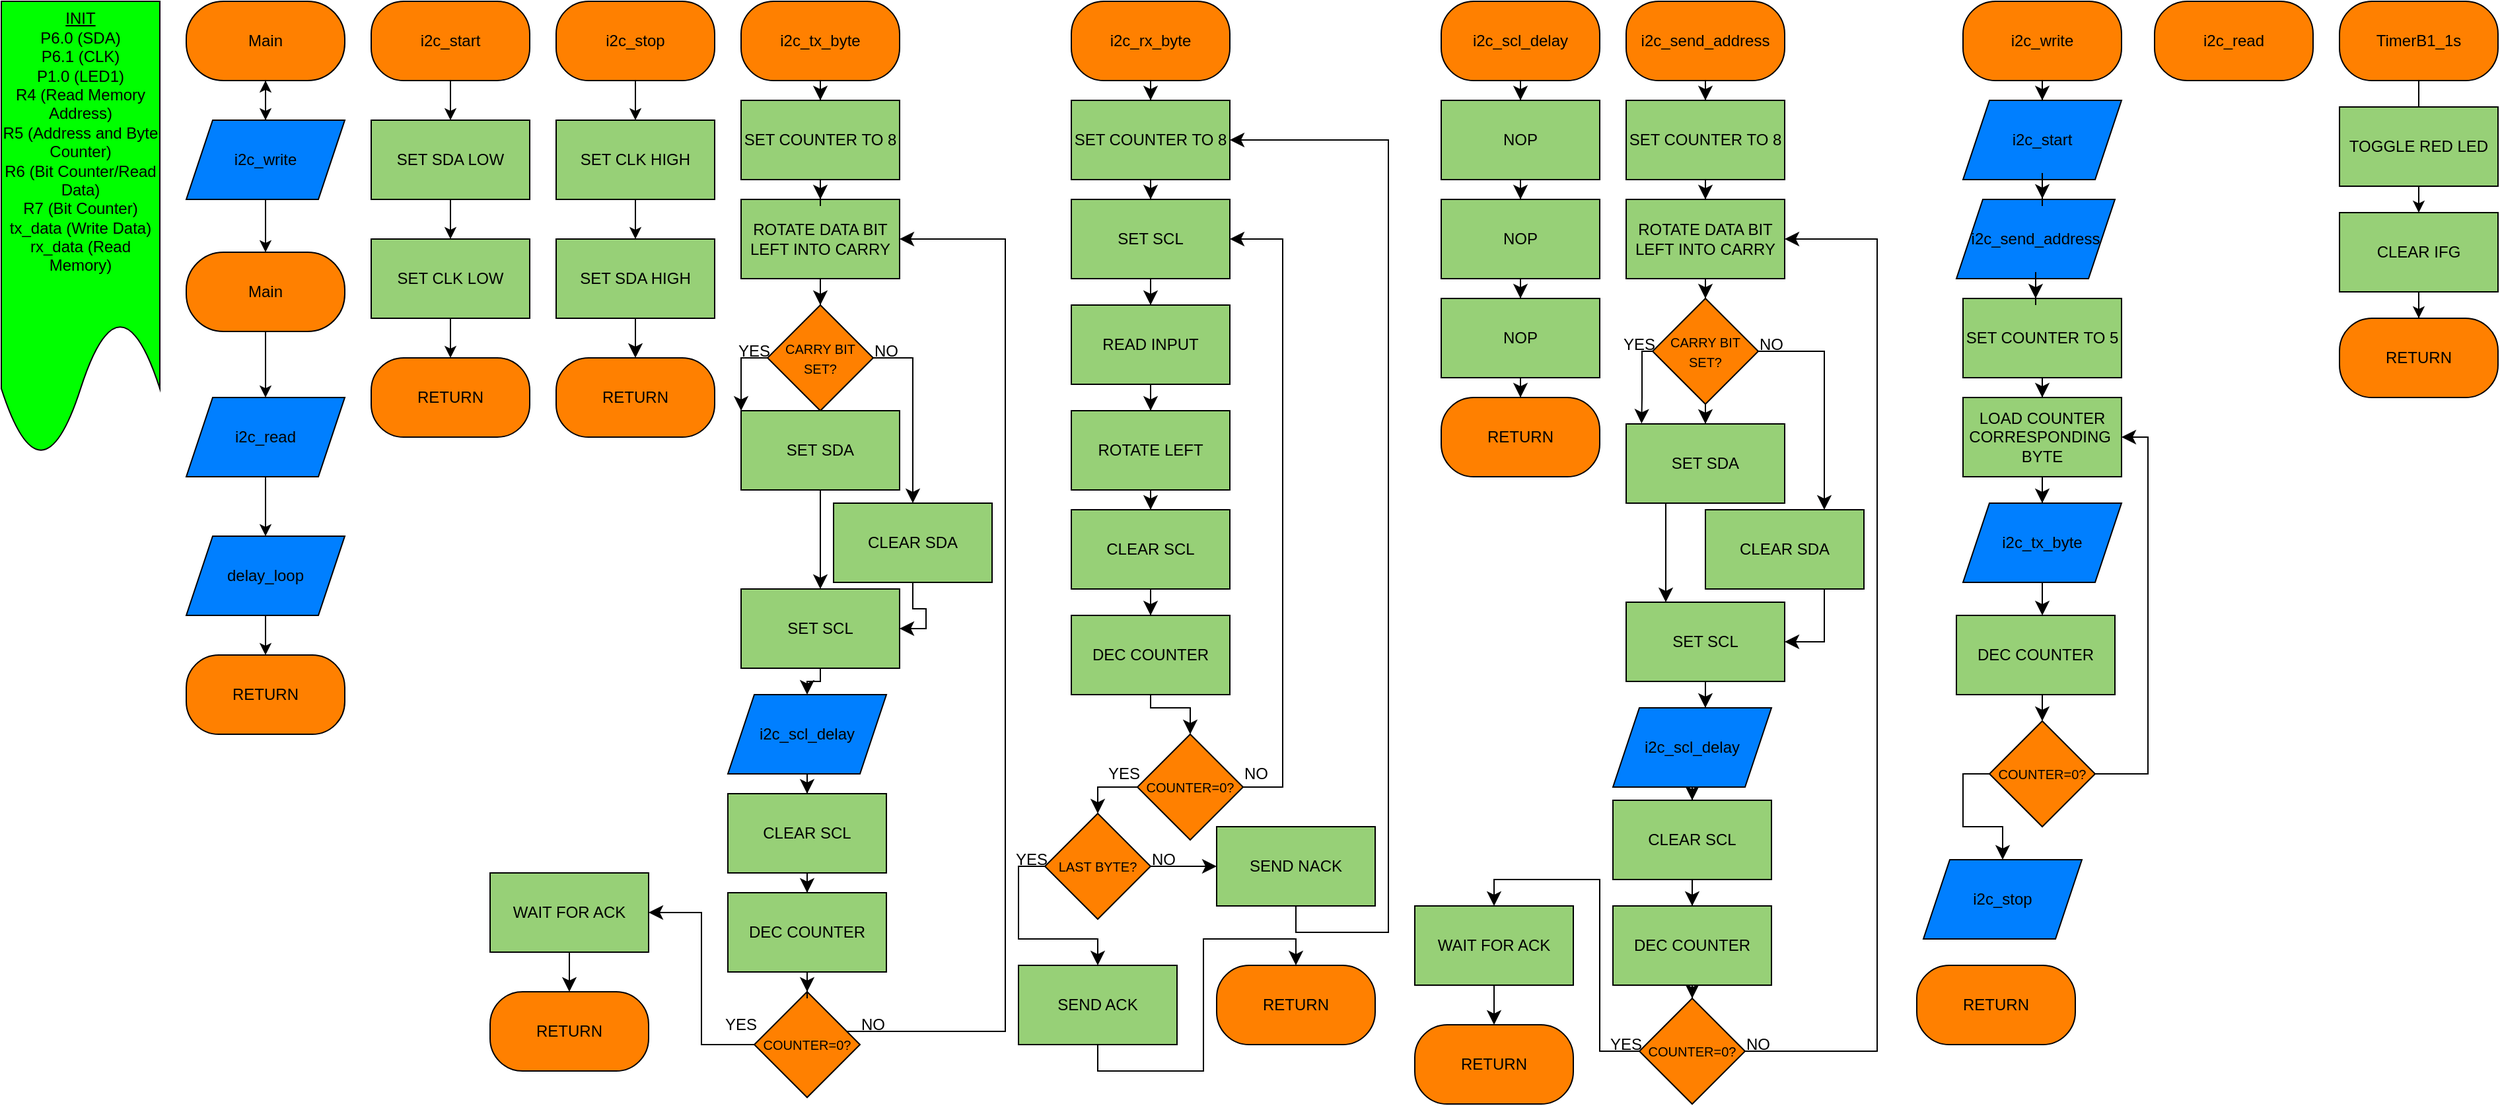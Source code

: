<mxfile version="26.0.11">
  <diagram id="ZB9_9dqbAY-_XV-jaa4e" name="Page-1">
    <mxGraphModel dx="830" dy="515" grid="1" gridSize="10" guides="1" tooltips="1" connect="1" arrows="1" fold="1" page="1" pageScale="1" pageWidth="1100" pageHeight="850" math="0" shadow="0">
      <root>
        <mxCell id="0" />
        <mxCell id="1" parent="0" />
        <mxCell id="RWEaB8NZT3KyRUcJoQo4-1" value="&lt;u&gt;INIT&lt;/u&gt;&lt;div&gt;P6.0 (SDA)&lt;/div&gt;&lt;div&gt;P6.1 (CLK)&lt;/div&gt;&lt;div&gt;P1.0 (LED1)&lt;/div&gt;&lt;div&gt;R4 (Read Memory Address)&lt;/div&gt;&lt;div&gt;R5 (Address and Byte Counter)&lt;/div&gt;&lt;div&gt;R6&lt;span style=&quot;background-color: transparent; color: light-dark(rgb(0, 0, 0), rgb(255, 255, 255));&quot;&gt;&amp;nbsp;(Bit Counter/Read Data)&lt;/span&gt;&lt;/div&gt;&lt;div&gt;&lt;span style=&quot;background-color: transparent; color: light-dark(rgb(0, 0, 0), rgb(255, 255, 255));&quot;&gt;R7 (Bit Counter)&lt;/span&gt;&lt;/div&gt;&lt;div&gt;&lt;span style=&quot;background-color: transparent; color: light-dark(rgb(0, 0, 0), rgb(255, 255, 255));&quot;&gt;tx_data (Write Data)&lt;/span&gt;&lt;/div&gt;&lt;div&gt;&lt;span style=&quot;background-color: transparent; color: light-dark(rgb(0, 0, 0), rgb(255, 255, 255));&quot;&gt;rx_data (Read Memory)&lt;/span&gt;&lt;/div&gt;&lt;div&gt;&lt;br&gt;&lt;/div&gt;&lt;div&gt;&lt;br&gt;&lt;/div&gt;" style="shape=document;whiteSpace=wrap;html=1;boundedLbl=1;fillColor=#00FF00;rounded=0;" parent="1" vertex="1">
          <mxGeometry y="15" width="120" height="345" as="geometry" />
        </mxCell>
        <mxCell id="RWEaB8NZT3KyRUcJoQo4-5" value="" style="edgeStyle=orthogonalEdgeStyle;rounded=0;orthogonalLoop=1;jettySize=auto;html=1;" parent="1" source="RWEaB8NZT3KyRUcJoQo4-2" edge="1">
          <mxGeometry relative="1" as="geometry">
            <mxPoint x="200" y="105" as="targetPoint" />
          </mxGeometry>
        </mxCell>
        <mxCell id="RWEaB8NZT3KyRUcJoQo4-2" value="Main" style="rounded=1;whiteSpace=wrap;html=1;fillColor=#FF8000;arcSize=47;" parent="1" vertex="1">
          <mxGeometry x="140" y="15" width="120" height="60" as="geometry" />
        </mxCell>
        <mxCell id="RWEaB8NZT3KyRUcJoQo4-18" value="" style="edgeStyle=orthogonalEdgeStyle;rounded=0;orthogonalLoop=1;jettySize=auto;html=1;" parent="1" source="RWEaB8NZT3KyRUcJoQo4-3" target="RWEaB8NZT3KyRUcJoQo4-4" edge="1">
          <mxGeometry relative="1" as="geometry" />
        </mxCell>
        <mxCell id="RWEaB8NZT3KyRUcJoQo4-3" value="i2c_start" style="rounded=1;whiteSpace=wrap;html=1;fillColor=#FF8000;arcSize=41;" parent="1" vertex="1">
          <mxGeometry x="280" y="15" width="120" height="60" as="geometry" />
        </mxCell>
        <mxCell id="RWEaB8NZT3KyRUcJoQo4-19" value="" style="edgeStyle=orthogonalEdgeStyle;rounded=0;orthogonalLoop=1;jettySize=auto;html=1;" parent="1" source="RWEaB8NZT3KyRUcJoQo4-4" edge="1">
          <mxGeometry relative="1" as="geometry">
            <mxPoint x="340" y="195" as="targetPoint" />
          </mxGeometry>
        </mxCell>
        <mxCell id="RWEaB8NZT3KyRUcJoQo4-4" value="SET SDA LOW" style="rounded=0;whiteSpace=wrap;html=1;fillColor=#97D077;" parent="1" vertex="1">
          <mxGeometry x="280" y="105" width="120" height="60" as="geometry" />
        </mxCell>
        <mxCell id="RWEaB8NZT3KyRUcJoQo4-21" value="" style="edgeStyle=orthogonalEdgeStyle;rounded=0;orthogonalLoop=1;jettySize=auto;html=1;" parent="1" source="RWEaB8NZT3KyRUcJoQo4-7" target="RWEaB8NZT3KyRUcJoQo4-8" edge="1">
          <mxGeometry relative="1" as="geometry" />
        </mxCell>
        <mxCell id="RWEaB8NZT3KyRUcJoQo4-7" value="SET CLK LOW" style="rounded=0;whiteSpace=wrap;html=1;fillColor=#97D077;" parent="1" vertex="1">
          <mxGeometry x="280" y="195" width="120" height="60" as="geometry" />
        </mxCell>
        <mxCell id="RWEaB8NZT3KyRUcJoQo4-8" value="RETURN" style="rounded=1;whiteSpace=wrap;html=1;fillColor=#FF8000;arcSize=41;" parent="1" vertex="1">
          <mxGeometry x="280" y="285" width="120" height="60" as="geometry" />
        </mxCell>
        <mxCell id="RWEaB8NZT3KyRUcJoQo4-14" value="" style="edgeStyle=orthogonalEdgeStyle;rounded=0;orthogonalLoop=1;jettySize=auto;html=1;" parent="1" source="RWEaB8NZT3KyRUcJoQo4-9" target="RWEaB8NZT3KyRUcJoQo4-10" edge="1">
          <mxGeometry relative="1" as="geometry" />
        </mxCell>
        <mxCell id="RWEaB8NZT3KyRUcJoQo4-9" value="i2c_stop" style="rounded=1;whiteSpace=wrap;html=1;fillColor=#FF8000;arcSize=41;" parent="1" vertex="1">
          <mxGeometry x="420" y="15" width="120" height="60" as="geometry" />
        </mxCell>
        <mxCell id="RWEaB8NZT3KyRUcJoQo4-22" value="" style="edgeStyle=orthogonalEdgeStyle;rounded=0;orthogonalLoop=1;jettySize=auto;html=1;" parent="1" source="RWEaB8NZT3KyRUcJoQo4-10" target="RWEaB8NZT3KyRUcJoQo4-12" edge="1">
          <mxGeometry relative="1" as="geometry" />
        </mxCell>
        <mxCell id="RWEaB8NZT3KyRUcJoQo4-10" value="SET CLK HIGH" style="rounded=0;whiteSpace=wrap;html=1;fillColor=#97D077;" parent="1" vertex="1">
          <mxGeometry x="420" y="105" width="120" height="60" as="geometry" />
        </mxCell>
        <mxCell id="65lleJ2DIW4iTAMdxGEV-1" value="" style="edgeStyle=none;curved=1;rounded=0;orthogonalLoop=1;jettySize=auto;html=1;fontSize=12;startSize=8;endSize=8;" parent="1" source="RWEaB8NZT3KyRUcJoQo4-12" target="RWEaB8NZT3KyRUcJoQo4-13" edge="1">
          <mxGeometry relative="1" as="geometry" />
        </mxCell>
        <mxCell id="RWEaB8NZT3KyRUcJoQo4-12" value="SET SDA HIGH" style="rounded=0;whiteSpace=wrap;html=1;fillColor=#97D077;" parent="1" vertex="1">
          <mxGeometry x="420" y="195" width="120" height="60" as="geometry" />
        </mxCell>
        <mxCell id="RWEaB8NZT3KyRUcJoQo4-13" value="RETURN" style="rounded=1;whiteSpace=wrap;html=1;fillColor=#FF8000;arcSize=41;" parent="1" vertex="1">
          <mxGeometry x="420" y="285" width="120" height="60" as="geometry" />
        </mxCell>
        <mxCell id="65lleJ2DIW4iTAMdxGEV-54" value="" style="edgeStyle=orthogonalEdgeStyle;shape=connector;curved=0;rounded=0;orthogonalLoop=1;jettySize=auto;html=1;strokeColor=default;align=center;verticalAlign=middle;fontFamily=Helvetica;fontSize=12;fontColor=default;labelBackgroundColor=default;startSize=8;endArrow=classic;endSize=8;" parent="1" source="RWEaB8NZT3KyRUcJoQo4-27" target="65lleJ2DIW4iTAMdxGEV-44" edge="1">
          <mxGeometry relative="1" as="geometry" />
        </mxCell>
        <mxCell id="RWEaB8NZT3KyRUcJoQo4-27" value="i2c_tx_byte" style="rounded=1;whiteSpace=wrap;html=1;fillColor=#FF8000;arcSize=41;" parent="1" vertex="1">
          <mxGeometry x="560" y="15" width="120" height="60" as="geometry" />
        </mxCell>
        <mxCell id="65lleJ2DIW4iTAMdxGEV-97" style="edgeStyle=orthogonalEdgeStyle;shape=connector;curved=0;rounded=0;orthogonalLoop=1;jettySize=auto;html=1;entryX=0.5;entryY=0;entryDx=0;entryDy=0;strokeColor=default;align=center;verticalAlign=middle;fontFamily=Helvetica;fontSize=12;fontColor=default;labelBackgroundColor=default;startSize=8;endArrow=classic;endSize=8;" parent="1" source="RWEaB8NZT3KyRUcJoQo4-28" target="65lleJ2DIW4iTAMdxGEV-60" edge="1">
          <mxGeometry relative="1" as="geometry" />
        </mxCell>
        <mxCell id="RWEaB8NZT3KyRUcJoQo4-28" value="i2c_rx_byte" style="rounded=1;whiteSpace=wrap;html=1;fillColor=#FF8000;arcSize=41;" parent="1" vertex="1">
          <mxGeometry x="810" y="15" width="120" height="60" as="geometry" />
        </mxCell>
        <mxCell id="65lleJ2DIW4iTAMdxGEV-104" style="edgeStyle=orthogonalEdgeStyle;shape=connector;curved=0;rounded=0;orthogonalLoop=1;jettySize=auto;html=1;entryX=0.5;entryY=0;entryDx=0;entryDy=0;strokeColor=default;align=center;verticalAlign=middle;fontFamily=Helvetica;fontSize=12;fontColor=default;labelBackgroundColor=default;startSize=8;endArrow=classic;endSize=8;" parent="1" source="RWEaB8NZT3KyRUcJoQo4-30" target="65lleJ2DIW4iTAMdxGEV-98" edge="1">
          <mxGeometry relative="1" as="geometry" />
        </mxCell>
        <mxCell id="RWEaB8NZT3KyRUcJoQo4-30" value="i2c_scl_delay" style="rounded=1;whiteSpace=wrap;html=1;fillColor=#FF8000;arcSize=41;" parent="1" vertex="1">
          <mxGeometry x="1090" y="15" width="120" height="60" as="geometry" />
        </mxCell>
        <mxCell id="65lleJ2DIW4iTAMdxGEV-125" style="edgeStyle=orthogonalEdgeStyle;shape=connector;curved=0;rounded=0;orthogonalLoop=1;jettySize=auto;html=1;entryX=0.5;entryY=0;entryDx=0;entryDy=0;strokeColor=default;align=center;verticalAlign=middle;fontFamily=Helvetica;fontSize=12;fontColor=default;labelBackgroundColor=default;startSize=8;endArrow=classic;endSize=8;" parent="1" source="RWEaB8NZT3KyRUcJoQo4-31" target="65lleJ2DIW4iTAMdxGEV-109" edge="1">
          <mxGeometry relative="1" as="geometry" />
        </mxCell>
        <mxCell id="RWEaB8NZT3KyRUcJoQo4-31" value="i2c_send_address" style="rounded=1;whiteSpace=wrap;html=1;fillColor=#FF8000;arcSize=41;" parent="1" vertex="1">
          <mxGeometry x="1230" y="15" width="120" height="60" as="geometry" />
        </mxCell>
        <mxCell id="65lleJ2DIW4iTAMdxGEV-155" style="edgeStyle=orthogonalEdgeStyle;shape=connector;curved=0;rounded=0;orthogonalLoop=1;jettySize=auto;html=1;entryX=0.5;entryY=0;entryDx=0;entryDy=0;strokeColor=default;align=center;verticalAlign=middle;fontFamily=Helvetica;fontSize=12;fontColor=default;labelBackgroundColor=default;startSize=8;endArrow=classic;endSize=8;" parent="1" source="RWEaB8NZT3KyRUcJoQo4-32" target="65lleJ2DIW4iTAMdxGEV-145" edge="1">
          <mxGeometry relative="1" as="geometry" />
        </mxCell>
        <mxCell id="RWEaB8NZT3KyRUcJoQo4-32" value="i2c_write" style="rounded=1;whiteSpace=wrap;html=1;fillColor=#FF8000;arcSize=41;" parent="1" vertex="1">
          <mxGeometry x="1485" y="15" width="120" height="60" as="geometry" />
        </mxCell>
        <mxCell id="RWEaB8NZT3KyRUcJoQo4-33" value="i2c_read" style="rounded=1;whiteSpace=wrap;html=1;fillColor=#FF8000;arcSize=41;" parent="1" vertex="1">
          <mxGeometry x="1630" y="15" width="120" height="60" as="geometry" />
        </mxCell>
        <mxCell id="RWEaB8NZT3KyRUcJoQo4-38" value="" style="edgeStyle=orthogonalEdgeStyle;rounded=0;orthogonalLoop=1;jettySize=auto;html=1;" parent="1" source="RWEaB8NZT3KyRUcJoQo4-34" target="RWEaB8NZT3KyRUcJoQo4-36" edge="1">
          <mxGeometry relative="1" as="geometry" />
        </mxCell>
        <mxCell id="RWEaB8NZT3KyRUcJoQo4-34" value="TimerB1_1s" style="rounded=1;whiteSpace=wrap;html=1;fillColor=#FF8000;arcSize=41;" parent="1" vertex="1">
          <mxGeometry x="1770" y="15" width="120" height="60" as="geometry" />
        </mxCell>
        <mxCell id="RWEaB8NZT3KyRUcJoQo4-35" value="TOGGLE RED LED" style="rounded=0;whiteSpace=wrap;html=1;fillColor=#97D077;" parent="1" vertex="1">
          <mxGeometry x="1770" y="95" width="120" height="60" as="geometry" />
        </mxCell>
        <mxCell id="RWEaB8NZT3KyRUcJoQo4-39" value="" style="edgeStyle=orthogonalEdgeStyle;rounded=0;orthogonalLoop=1;jettySize=auto;html=1;" parent="1" source="RWEaB8NZT3KyRUcJoQo4-36" target="RWEaB8NZT3KyRUcJoQo4-37" edge="1">
          <mxGeometry relative="1" as="geometry" />
        </mxCell>
        <mxCell id="RWEaB8NZT3KyRUcJoQo4-36" value="CLEAR IFG" style="rounded=0;whiteSpace=wrap;html=1;fillColor=#97D077;" parent="1" vertex="1">
          <mxGeometry x="1770" y="175" width="120" height="60" as="geometry" />
        </mxCell>
        <mxCell id="RWEaB8NZT3KyRUcJoQo4-37" value="RETURN" style="rounded=1;whiteSpace=wrap;html=1;fillColor=#FF8000;arcSize=41;" parent="1" vertex="1">
          <mxGeometry x="1770" y="255" width="120" height="60" as="geometry" />
        </mxCell>
        <mxCell id="65lleJ2DIW4iTAMdxGEV-35" value="" style="edgeStyle=orthogonalEdgeStyle;shape=connector;curved=0;rounded=0;orthogonalLoop=1;jettySize=auto;html=1;strokeColor=default;align=center;verticalAlign=middle;fontFamily=Helvetica;fontSize=12;fontColor=default;labelBackgroundColor=default;startSize=8;endArrow=classic;endSize=8;entryX=0.5;entryY=0;entryDx=0;entryDy=0;" parent="1" source="65lleJ2DIW4iTAMdxGEV-5" target="65lleJ2DIW4iTAMdxGEV-6" edge="1">
          <mxGeometry relative="1" as="geometry" />
        </mxCell>
        <mxCell id="65lleJ2DIW4iTAMdxGEV-5" value="ROTATE DATA BIT&lt;div&gt;LEFT INTO CARRY&lt;/div&gt;" style="rounded=0;whiteSpace=wrap;html=1;fillColor=#97D077;" parent="1" vertex="1">
          <mxGeometry x="560" y="165" width="120" height="60" as="geometry" />
        </mxCell>
        <mxCell id="65lleJ2DIW4iTAMdxGEV-24" value="" style="edgeStyle=orthogonalEdgeStyle;orthogonalLoop=1;jettySize=auto;html=1;fontSize=12;startSize=8;endSize=8;exitX=0;exitY=0.5;exitDx=0;exitDy=0;rounded=0;curved=0;" parent="1" source="65lleJ2DIW4iTAMdxGEV-6" target="65lleJ2DIW4iTAMdxGEV-8" edge="1">
          <mxGeometry relative="1" as="geometry">
            <Array as="points">
              <mxPoint x="560" y="285" />
            </Array>
          </mxGeometry>
        </mxCell>
        <mxCell id="65lleJ2DIW4iTAMdxGEV-28" style="edgeStyle=orthogonalEdgeStyle;shape=connector;curved=0;rounded=0;orthogonalLoop=1;jettySize=auto;html=1;entryX=0.5;entryY=0;entryDx=0;entryDy=0;strokeColor=default;align=center;verticalAlign=middle;fontFamily=Helvetica;fontSize=12;fontColor=default;labelBackgroundColor=default;startSize=8;endArrow=classic;endSize=8;exitX=1;exitY=0.5;exitDx=0;exitDy=0;" parent="1" source="65lleJ2DIW4iTAMdxGEV-6" target="65lleJ2DIW4iTAMdxGEV-10" edge="1">
          <mxGeometry relative="1" as="geometry" />
        </mxCell>
        <mxCell id="65lleJ2DIW4iTAMdxGEV-6" value="&lt;font style=&quot;font-size: 10px;&quot;&gt;CARRY BIT SET?&lt;/font&gt;" style="rhombus;whiteSpace=wrap;html=1;fillColor=#FF8000;rounded=0;" parent="1" vertex="1">
          <mxGeometry x="580" y="245" width="80" height="80" as="geometry" />
        </mxCell>
        <mxCell id="65lleJ2DIW4iTAMdxGEV-30" style="edgeStyle=orthogonalEdgeStyle;shape=connector;curved=0;rounded=0;orthogonalLoop=1;jettySize=auto;html=1;entryX=0.5;entryY=0;entryDx=0;entryDy=0;strokeColor=default;align=center;verticalAlign=middle;fontFamily=Helvetica;fontSize=12;fontColor=default;labelBackgroundColor=default;startSize=8;endArrow=classic;endSize=8;" parent="1" source="65lleJ2DIW4iTAMdxGEV-8" target="65lleJ2DIW4iTAMdxGEV-21" edge="1">
          <mxGeometry relative="1" as="geometry" />
        </mxCell>
        <mxCell id="65lleJ2DIW4iTAMdxGEV-8" value="SET SDA" style="rounded=0;whiteSpace=wrap;html=1;fillColor=#97D077;" parent="1" vertex="1">
          <mxGeometry x="560" y="325" width="120" height="60" as="geometry" />
        </mxCell>
        <mxCell id="65lleJ2DIW4iTAMdxGEV-29" style="edgeStyle=orthogonalEdgeStyle;shape=connector;curved=0;rounded=0;orthogonalLoop=1;jettySize=auto;html=1;entryX=1;entryY=0.5;entryDx=0;entryDy=0;strokeColor=default;align=center;verticalAlign=middle;fontFamily=Helvetica;fontSize=12;fontColor=default;labelBackgroundColor=default;startSize=8;endArrow=classic;endSize=8;" parent="1" source="65lleJ2DIW4iTAMdxGEV-10" target="65lleJ2DIW4iTAMdxGEV-21" edge="1">
          <mxGeometry relative="1" as="geometry" />
        </mxCell>
        <mxCell id="65lleJ2DIW4iTAMdxGEV-10" value="CLEAR SDA" style="rounded=0;whiteSpace=wrap;html=1;fillColor=#97D077;" parent="1" vertex="1">
          <mxGeometry x="630" y="395" width="120" height="60" as="geometry" />
        </mxCell>
        <mxCell id="65lleJ2DIW4iTAMdxGEV-46" style="edgeStyle=orthogonalEdgeStyle;shape=connector;curved=0;rounded=0;orthogonalLoop=1;jettySize=auto;html=1;entryX=0.5;entryY=0;entryDx=0;entryDy=0;strokeColor=default;align=center;verticalAlign=middle;fontFamily=Helvetica;fontSize=12;fontColor=default;labelBackgroundColor=default;startSize=8;endArrow=classic;endSize=8;" parent="1" source="65lleJ2DIW4iTAMdxGEV-11" target="65lleJ2DIW4iTAMdxGEV-12" edge="1">
          <mxGeometry relative="1" as="geometry" />
        </mxCell>
        <mxCell id="65lleJ2DIW4iTAMdxGEV-11" value="i2c_scl_delay" style="shape=parallelogram;perimeter=parallelogramPerimeter;whiteSpace=wrap;html=1;fixedSize=1;fillColor=#007FFF;rounded=0;" parent="1" vertex="1">
          <mxGeometry x="550" y="540" width="120" height="60" as="geometry" />
        </mxCell>
        <mxCell id="65lleJ2DIW4iTAMdxGEV-69" style="edgeStyle=orthogonalEdgeStyle;shape=connector;curved=0;rounded=0;orthogonalLoop=1;jettySize=auto;html=1;entryX=0.5;entryY=0;entryDx=0;entryDy=0;strokeColor=default;align=center;verticalAlign=middle;fontFamily=Helvetica;fontSize=12;fontColor=default;labelBackgroundColor=default;startSize=8;endArrow=classic;endSize=8;" parent="1" source="65lleJ2DIW4iTAMdxGEV-12" target="65lleJ2DIW4iTAMdxGEV-68" edge="1">
          <mxGeometry relative="1" as="geometry" />
        </mxCell>
        <mxCell id="65lleJ2DIW4iTAMdxGEV-12" value="CLEAR SCL" style="rounded=0;whiteSpace=wrap;html=1;fillColor=#97D077;" parent="1" vertex="1">
          <mxGeometry x="550" y="615" width="120" height="60" as="geometry" />
        </mxCell>
        <mxCell id="65lleJ2DIW4iTAMdxGEV-13" value="YES&lt;span style=&quot;color: rgba(0, 0, 0, 0); font-family: monospace; font-size: 0px; text-align: start; text-wrap-mode: nowrap;&quot;&gt;%3CmxGraphModel%3E%3Croot%3E%3CmxCell%20id%3D%220%22%2F%3E%3CmxCell%20id%3D%221%22%20parent%3D%220%22%2F%3E%3CmxCell%20id%3D%222%22%20value%3D%22SET%20SCL%22%20style%3D%22rounded%3D0%3BwhiteSpace%3Dwrap%3Bhtml%3D1%3BfillColor%3D%2397D077%3B%22%20vertex%3D%221%22%20parent%3D%221%22%3E%3CmxGeometry%20x%3D%22560%22%20y%3D%22600%22%20width%3D%22120%22%20height%3D%2260%22%20as%3D%22geometry%22%2F%3E%3C%2FmxCell%3E%3C%2Froot%3E%3C%2FmxGraphModel%3E&lt;/span&gt;" style="text;html=1;align=center;verticalAlign=middle;whiteSpace=wrap;rounded=0;" parent="1" vertex="1">
          <mxGeometry x="540" y="265" width="60" height="30" as="geometry" />
        </mxCell>
        <mxCell id="65lleJ2DIW4iTAMdxGEV-14" value="NO" style="text;html=1;align=center;verticalAlign=middle;whiteSpace=wrap;rounded=0;" parent="1" vertex="1">
          <mxGeometry x="640" y="265" width="60" height="30" as="geometry" />
        </mxCell>
        <mxCell id="65lleJ2DIW4iTAMdxGEV-38" style="edgeStyle=orthogonalEdgeStyle;shape=connector;curved=0;rounded=0;orthogonalLoop=1;jettySize=auto;html=1;entryX=0.5;entryY=0;entryDx=0;entryDy=0;strokeColor=default;align=center;verticalAlign=middle;fontFamily=Helvetica;fontSize=12;fontColor=default;labelBackgroundColor=default;startSize=8;endArrow=classic;endSize=8;" parent="1" source="65lleJ2DIW4iTAMdxGEV-21" target="65lleJ2DIW4iTAMdxGEV-11" edge="1">
          <mxGeometry relative="1" as="geometry">
            <Array as="points">
              <mxPoint x="620" y="530" />
              <mxPoint x="610" y="530" />
            </Array>
          </mxGeometry>
        </mxCell>
        <mxCell id="65lleJ2DIW4iTAMdxGEV-21" value="SET SCL" style="rounded=0;whiteSpace=wrap;html=1;fillColor=#97D077;" parent="1" vertex="1">
          <mxGeometry x="560" y="460" width="120" height="60" as="geometry" />
        </mxCell>
        <mxCell id="65lleJ2DIW4iTAMdxGEV-40" style="edgeStyle=orthogonalEdgeStyle;shape=connector;curved=0;rounded=0;orthogonalLoop=1;jettySize=auto;html=1;entryX=0.5;entryY=0;entryDx=0;entryDy=0;strokeColor=default;align=center;verticalAlign=middle;fontFamily=Helvetica;fontSize=12;fontColor=default;labelBackgroundColor=default;startSize=8;endArrow=classic;endSize=8;" parent="1" source="65lleJ2DIW4iTAMdxGEV-31" target="65lleJ2DIW4iTAMdxGEV-32" edge="1">
          <mxGeometry relative="1" as="geometry" />
        </mxCell>
        <mxCell id="65lleJ2DIW4iTAMdxGEV-31" value="WAIT FOR ACK" style="rounded=0;whiteSpace=wrap;html=1;fillColor=#97D077;" parent="1" vertex="1">
          <mxGeometry x="370" y="675" width="120" height="60" as="geometry" />
        </mxCell>
        <mxCell id="65lleJ2DIW4iTAMdxGEV-32" value="RETURN" style="rounded=1;whiteSpace=wrap;html=1;fillColor=#FF8000;arcSize=41;" parent="1" vertex="1">
          <mxGeometry x="370" y="765" width="120" height="60" as="geometry" />
        </mxCell>
        <mxCell id="65lleJ2DIW4iTAMdxGEV-50" style="edgeStyle=orthogonalEdgeStyle;shape=connector;curved=0;rounded=0;orthogonalLoop=1;jettySize=auto;html=1;entryX=1;entryY=0.5;entryDx=0;entryDy=0;strokeColor=default;align=center;verticalAlign=middle;fontFamily=Helvetica;fontSize=12;fontColor=default;labelBackgroundColor=default;startSize=8;endArrow=classic;endSize=8;" parent="1" source="65lleJ2DIW4iTAMdxGEV-43" target="65lleJ2DIW4iTAMdxGEV-31" edge="1">
          <mxGeometry relative="1" as="geometry" />
        </mxCell>
        <mxCell id="65lleJ2DIW4iTAMdxGEV-51" style="edgeStyle=orthogonalEdgeStyle;shape=connector;curved=0;rounded=0;orthogonalLoop=1;jettySize=auto;html=1;entryX=1;entryY=0.5;entryDx=0;entryDy=0;strokeColor=default;align=center;verticalAlign=middle;fontFamily=Helvetica;fontSize=12;fontColor=default;labelBackgroundColor=default;startSize=8;endArrow=classic;endSize=8;" parent="1" source="65lleJ2DIW4iTAMdxGEV-43" target="65lleJ2DIW4iTAMdxGEV-5" edge="1">
          <mxGeometry relative="1" as="geometry">
            <Array as="points">
              <mxPoint x="760" y="795" />
              <mxPoint x="760" y="195" />
            </Array>
          </mxGeometry>
        </mxCell>
        <mxCell id="65lleJ2DIW4iTAMdxGEV-43" value="&lt;span style=&quot;font-size: 10px;&quot;&gt;COUNTER=0?&lt;/span&gt;" style="rhombus;whiteSpace=wrap;html=1;fillColor=#FF8000;rounded=0;" parent="1" vertex="1">
          <mxGeometry x="570" y="765" width="80" height="80" as="geometry" />
        </mxCell>
        <mxCell id="65lleJ2DIW4iTAMdxGEV-56" style="edgeStyle=orthogonalEdgeStyle;shape=connector;curved=0;rounded=0;orthogonalLoop=1;jettySize=auto;html=1;entryX=0.5;entryY=0;entryDx=0;entryDy=0;strokeColor=default;align=center;verticalAlign=middle;fontFamily=Helvetica;fontSize=12;fontColor=default;labelBackgroundColor=default;startSize=8;endArrow=classic;endSize=8;" parent="1" source="65lleJ2DIW4iTAMdxGEV-44" target="65lleJ2DIW4iTAMdxGEV-5" edge="1">
          <mxGeometry relative="1" as="geometry" />
        </mxCell>
        <mxCell id="65lleJ2DIW4iTAMdxGEV-44" value="SET COUNTER TO 8" style="rounded=0;whiteSpace=wrap;html=1;fillColor=#97D077;" parent="1" vertex="1">
          <mxGeometry x="560" y="90" width="120" height="60" as="geometry" />
        </mxCell>
        <mxCell id="65lleJ2DIW4iTAMdxGEV-52" value="NO" style="text;html=1;align=center;verticalAlign=middle;whiteSpace=wrap;rounded=0;" parent="1" vertex="1">
          <mxGeometry x="630" y="775" width="60" height="30" as="geometry" />
        </mxCell>
        <mxCell id="65lleJ2DIW4iTAMdxGEV-53" value="YES&lt;span style=&quot;color: rgba(0, 0, 0, 0); font-family: monospace; font-size: 0px; text-align: start; text-wrap-mode: nowrap;&quot;&gt;%3CmxGraphModel%3E%3Croot%3E%3CmxCell%20id%3D%220%22%2F%3E%3CmxCell%20id%3D%221%22%20parent%3D%220%22%2F%3E%3CmxCell%20id%3D%222%22%20value%3D%22SET%20SCL%22%20style%3D%22rounded%3D0%3BwhiteSpace%3Dwrap%3Bhtml%3D1%3BfillColor%3D%2397D077%3B%22%20vertex%3D%221%22%20parent%3D%221%22%3E%3CmxGeometry%20x%3D%22560%22%20y%3D%22600%22%20width%3D%22120%22%20height%3D%2260%22%20as%3D%22geometry%22%2F%3E%3C%2FmxCell%3E%3C%2Froot%3E%3C%2FmxGraphModel%3E&lt;/span&gt;" style="text;html=1;align=center;verticalAlign=middle;whiteSpace=wrap;rounded=0;" parent="1" vertex="1">
          <mxGeometry x="530" y="775" width="60" height="30" as="geometry" />
        </mxCell>
        <mxCell id="65lleJ2DIW4iTAMdxGEV-96" style="edgeStyle=orthogonalEdgeStyle;shape=connector;curved=0;rounded=0;orthogonalLoop=1;jettySize=auto;html=1;entryX=0.5;entryY=0;entryDx=0;entryDy=0;strokeColor=default;align=center;verticalAlign=middle;fontFamily=Helvetica;fontSize=12;fontColor=default;labelBackgroundColor=default;startSize=8;endArrow=classic;endSize=8;" parent="1" source="65lleJ2DIW4iTAMdxGEV-60" target="65lleJ2DIW4iTAMdxGEV-61" edge="1">
          <mxGeometry relative="1" as="geometry" />
        </mxCell>
        <mxCell id="65lleJ2DIW4iTAMdxGEV-60" value="SET COUNTER TO 8" style="rounded=0;whiteSpace=wrap;html=1;fillColor=#97D077;" parent="1" vertex="1">
          <mxGeometry x="810" y="90" width="120" height="60" as="geometry" />
        </mxCell>
        <mxCell id="65lleJ2DIW4iTAMdxGEV-95" style="edgeStyle=orthogonalEdgeStyle;shape=connector;curved=0;rounded=0;orthogonalLoop=1;jettySize=auto;html=1;entryX=0.5;entryY=0;entryDx=0;entryDy=0;strokeColor=default;align=center;verticalAlign=middle;fontFamily=Helvetica;fontSize=12;fontColor=default;labelBackgroundColor=default;startSize=8;endArrow=classic;endSize=8;" parent="1" source="65lleJ2DIW4iTAMdxGEV-61" target="65lleJ2DIW4iTAMdxGEV-62" edge="1">
          <mxGeometry relative="1" as="geometry" />
        </mxCell>
        <mxCell id="65lleJ2DIW4iTAMdxGEV-61" value="SET SCL" style="rounded=0;whiteSpace=wrap;html=1;fillColor=#97D077;" parent="1" vertex="1">
          <mxGeometry x="810" y="165" width="120" height="60" as="geometry" />
        </mxCell>
        <mxCell id="65lleJ2DIW4iTAMdxGEV-94" style="edgeStyle=orthogonalEdgeStyle;shape=connector;curved=0;rounded=0;orthogonalLoop=1;jettySize=auto;html=1;entryX=0.5;entryY=0;entryDx=0;entryDy=0;strokeColor=default;align=center;verticalAlign=middle;fontFamily=Helvetica;fontSize=12;fontColor=default;labelBackgroundColor=default;startSize=8;endArrow=classic;endSize=8;" parent="1" source="65lleJ2DIW4iTAMdxGEV-62" target="65lleJ2DIW4iTAMdxGEV-63" edge="1">
          <mxGeometry relative="1" as="geometry" />
        </mxCell>
        <mxCell id="65lleJ2DIW4iTAMdxGEV-62" value="READ INPUT" style="rounded=0;whiteSpace=wrap;html=1;fillColor=#97D077;" parent="1" vertex="1">
          <mxGeometry x="810" y="245" width="120" height="60" as="geometry" />
        </mxCell>
        <mxCell id="65lleJ2DIW4iTAMdxGEV-93" style="edgeStyle=orthogonalEdgeStyle;shape=connector;curved=0;rounded=0;orthogonalLoop=1;jettySize=auto;html=1;entryX=0.5;entryY=0;entryDx=0;entryDy=0;strokeColor=default;align=center;verticalAlign=middle;fontFamily=Helvetica;fontSize=12;fontColor=default;labelBackgroundColor=default;startSize=8;endArrow=classic;endSize=8;" parent="1" source="65lleJ2DIW4iTAMdxGEV-63" target="65lleJ2DIW4iTAMdxGEV-66" edge="1">
          <mxGeometry relative="1" as="geometry" />
        </mxCell>
        <mxCell id="65lleJ2DIW4iTAMdxGEV-63" value="ROTATE LEFT" style="rounded=0;whiteSpace=wrap;html=1;fillColor=#97D077;" parent="1" vertex="1">
          <mxGeometry x="810" y="325" width="120" height="60" as="geometry" />
        </mxCell>
        <mxCell id="65lleJ2DIW4iTAMdxGEV-81" style="edgeStyle=orthogonalEdgeStyle;shape=connector;curved=0;rounded=0;orthogonalLoop=1;jettySize=auto;html=1;entryX=1;entryY=0.5;entryDx=0;entryDy=0;strokeColor=default;align=center;verticalAlign=middle;fontFamily=Helvetica;fontSize=12;fontColor=default;labelBackgroundColor=default;startSize=8;endArrow=classic;endSize=8;" parent="1" source="65lleJ2DIW4iTAMdxGEV-65" target="65lleJ2DIW4iTAMdxGEV-61" edge="1">
          <mxGeometry relative="1" as="geometry">
            <Array as="points">
              <mxPoint x="970" y="610" />
              <mxPoint x="970" y="195" />
            </Array>
          </mxGeometry>
        </mxCell>
        <mxCell id="65lleJ2DIW4iTAMdxGEV-83" style="edgeStyle=orthogonalEdgeStyle;shape=connector;curved=0;rounded=0;orthogonalLoop=1;jettySize=auto;html=1;entryX=0.5;entryY=0;entryDx=0;entryDy=0;strokeColor=default;align=center;verticalAlign=middle;fontFamily=Helvetica;fontSize=12;fontColor=default;labelBackgroundColor=default;startSize=8;endArrow=classic;endSize=8;exitX=0;exitY=0.5;exitDx=0;exitDy=0;" parent="1" source="65lleJ2DIW4iTAMdxGEV-65" target="65lleJ2DIW4iTAMdxGEV-74" edge="1">
          <mxGeometry relative="1" as="geometry" />
        </mxCell>
        <mxCell id="65lleJ2DIW4iTAMdxGEV-65" value="&lt;span style=&quot;font-size: 10px;&quot;&gt;COUNTER=0?&lt;/span&gt;" style="rhombus;whiteSpace=wrap;html=1;fillColor=#FF8000;rounded=0;" parent="1" vertex="1">
          <mxGeometry x="860" y="570" width="80" height="80" as="geometry" />
        </mxCell>
        <mxCell id="65lleJ2DIW4iTAMdxGEV-92" style="edgeStyle=orthogonalEdgeStyle;shape=connector;curved=0;rounded=0;orthogonalLoop=1;jettySize=auto;html=1;entryX=0.5;entryY=0;entryDx=0;entryDy=0;strokeColor=default;align=center;verticalAlign=middle;fontFamily=Helvetica;fontSize=12;fontColor=default;labelBackgroundColor=default;startSize=8;endArrow=classic;endSize=8;" parent="1" source="65lleJ2DIW4iTAMdxGEV-66" target="65lleJ2DIW4iTAMdxGEV-72" edge="1">
          <mxGeometry relative="1" as="geometry" />
        </mxCell>
        <mxCell id="65lleJ2DIW4iTAMdxGEV-66" value="CLEAR SCL" style="rounded=0;whiteSpace=wrap;html=1;fillColor=#97D077;" parent="1" vertex="1">
          <mxGeometry x="810" y="400" width="120" height="60" as="geometry" />
        </mxCell>
        <mxCell id="65lleJ2DIW4iTAMdxGEV-71" style="edgeStyle=orthogonalEdgeStyle;shape=connector;curved=0;rounded=0;orthogonalLoop=1;jettySize=auto;html=1;entryX=0.5;entryY=0;entryDx=0;entryDy=0;strokeColor=default;align=center;verticalAlign=middle;fontFamily=Helvetica;fontSize=12;fontColor=default;labelBackgroundColor=default;startSize=8;endArrow=classic;endSize=8;" parent="1" source="65lleJ2DIW4iTAMdxGEV-68" target="65lleJ2DIW4iTAMdxGEV-43" edge="1">
          <mxGeometry relative="1" as="geometry" />
        </mxCell>
        <mxCell id="65lleJ2DIW4iTAMdxGEV-68" value="DEC COUNTER" style="rounded=0;whiteSpace=wrap;html=1;fillColor=#97D077;" parent="1" vertex="1">
          <mxGeometry x="550" y="690" width="120" height="60" as="geometry" />
        </mxCell>
        <mxCell id="65lleJ2DIW4iTAMdxGEV-90" style="edgeStyle=orthogonalEdgeStyle;shape=connector;curved=0;rounded=0;orthogonalLoop=1;jettySize=auto;html=1;entryX=0.5;entryY=0;entryDx=0;entryDy=0;strokeColor=default;align=center;verticalAlign=middle;fontFamily=Helvetica;fontSize=12;fontColor=default;labelBackgroundColor=default;startSize=8;endArrow=classic;endSize=8;" parent="1" source="65lleJ2DIW4iTAMdxGEV-72" target="65lleJ2DIW4iTAMdxGEV-65" edge="1">
          <mxGeometry relative="1" as="geometry">
            <Array as="points">
              <mxPoint x="870" y="550" />
              <mxPoint x="900" y="550" />
            </Array>
          </mxGeometry>
        </mxCell>
        <mxCell id="65lleJ2DIW4iTAMdxGEV-72" value="DEC COUNTER" style="rounded=0;whiteSpace=wrap;html=1;fillColor=#97D077;" parent="1" vertex="1">
          <mxGeometry x="810" y="480" width="120" height="60" as="geometry" />
        </mxCell>
        <mxCell id="65lleJ2DIW4iTAMdxGEV-78" style="edgeStyle=orthogonalEdgeStyle;shape=connector;curved=0;rounded=0;orthogonalLoop=1;jettySize=auto;html=1;entryX=0.5;entryY=0;entryDx=0;entryDy=0;strokeColor=default;align=center;verticalAlign=middle;fontFamily=Helvetica;fontSize=12;fontColor=default;labelBackgroundColor=default;startSize=8;endArrow=classic;endSize=8;exitX=0;exitY=0.5;exitDx=0;exitDy=0;" parent="1" source="65lleJ2DIW4iTAMdxGEV-74" target="65lleJ2DIW4iTAMdxGEV-75" edge="1">
          <mxGeometry relative="1" as="geometry">
            <Array as="points">
              <mxPoint x="770" y="670" />
              <mxPoint x="770" y="725" />
              <mxPoint x="830" y="725" />
            </Array>
          </mxGeometry>
        </mxCell>
        <mxCell id="65lleJ2DIW4iTAMdxGEV-88" style="edgeStyle=orthogonalEdgeStyle;shape=connector;curved=0;rounded=0;orthogonalLoop=1;jettySize=auto;html=1;entryX=0;entryY=0.5;entryDx=0;entryDy=0;strokeColor=default;align=center;verticalAlign=middle;fontFamily=Helvetica;fontSize=12;fontColor=default;labelBackgroundColor=default;startSize=8;endArrow=classic;endSize=8;" parent="1" source="65lleJ2DIW4iTAMdxGEV-74" target="65lleJ2DIW4iTAMdxGEV-87" edge="1">
          <mxGeometry relative="1" as="geometry" />
        </mxCell>
        <mxCell id="65lleJ2DIW4iTAMdxGEV-74" value="&lt;span style=&quot;font-size: 10px;&quot;&gt;LAST BYTE?&lt;/span&gt;" style="rhombus;whiteSpace=wrap;html=1;fillColor=#FF8000;rounded=0;" parent="1" vertex="1">
          <mxGeometry x="790" y="630" width="80" height="80" as="geometry" />
        </mxCell>
        <mxCell id="65lleJ2DIW4iTAMdxGEV-77" style="edgeStyle=orthogonalEdgeStyle;shape=connector;curved=0;rounded=0;orthogonalLoop=1;jettySize=auto;html=1;entryX=0.5;entryY=0;entryDx=0;entryDy=0;strokeColor=default;align=center;verticalAlign=middle;fontFamily=Helvetica;fontSize=12;fontColor=default;labelBackgroundColor=default;startSize=8;endArrow=classic;endSize=8;exitX=0.5;exitY=1;exitDx=0;exitDy=0;" parent="1" source="65lleJ2DIW4iTAMdxGEV-75" target="65lleJ2DIW4iTAMdxGEV-76" edge="1">
          <mxGeometry relative="1" as="geometry" />
        </mxCell>
        <mxCell id="65lleJ2DIW4iTAMdxGEV-75" value="SEND ACK" style="rounded=0;whiteSpace=wrap;html=1;fillColor=#97D077;" parent="1" vertex="1">
          <mxGeometry x="770" y="745" width="120" height="60" as="geometry" />
        </mxCell>
        <mxCell id="65lleJ2DIW4iTAMdxGEV-76" value="RETURN" style="rounded=1;whiteSpace=wrap;html=1;fillColor=#FF8000;arcSize=41;" parent="1" vertex="1">
          <mxGeometry x="920" y="745" width="120" height="60" as="geometry" />
        </mxCell>
        <mxCell id="65lleJ2DIW4iTAMdxGEV-82" value="NO" style="text;html=1;align=center;verticalAlign=middle;whiteSpace=wrap;rounded=0;" parent="1" vertex="1">
          <mxGeometry x="920" y="585" width="60" height="30" as="geometry" />
        </mxCell>
        <mxCell id="65lleJ2DIW4iTAMdxGEV-84" value="YES&lt;span style=&quot;color: rgba(0, 0, 0, 0); font-family: monospace; font-size: 0px; text-align: start; text-wrap-mode: nowrap;&quot;&gt;%3CmxGraphModel%3E%3Croot%3E%3CmxCell%20id%3D%220%22%2F%3E%3CmxCell%20id%3D%221%22%20parent%3D%220%22%2F%3E%3CmxCell%20id%3D%222%22%20value%3D%22SET%20SCL%22%20style%3D%22rounded%3D0%3BwhiteSpace%3Dwrap%3Bhtml%3D1%3BfillColor%3D%2397D077%3B%22%20vertex%3D%221%22%20parent%3D%221%22%3E%3CmxGeometry%20x%3D%22560%22%20y%3D%22600%22%20width%3D%22120%22%20height%3D%2260%22%20as%3D%22geometry%22%2F%3E%3C%2FmxCell%3E%3C%2Froot%3E%3C%2FmxGraphModel%3E&lt;/span&gt;" style="text;html=1;align=center;verticalAlign=middle;whiteSpace=wrap;rounded=0;" parent="1" vertex="1">
          <mxGeometry x="820" y="585" width="60" height="30" as="geometry" />
        </mxCell>
        <mxCell id="65lleJ2DIW4iTAMdxGEV-85" value="NO" style="text;html=1;align=center;verticalAlign=middle;whiteSpace=wrap;rounded=0;" parent="1" vertex="1">
          <mxGeometry x="850" y="650" width="60" height="30" as="geometry" />
        </mxCell>
        <mxCell id="65lleJ2DIW4iTAMdxGEV-86" value="YES&lt;span style=&quot;color: rgba(0, 0, 0, 0); font-family: monospace; font-size: 0px; text-align: start; text-wrap-mode: nowrap;&quot;&gt;%3CmxGraphModel%3E%3Croot%3E%3CmxCell%20id%3D%220%22%2F%3E%3CmxCell%20id%3D%221%22%20parent%3D%220%22%2F%3E%3CmxCell%20id%3D%222%22%20value%3D%22SET%20SCL%22%20style%3D%22rounded%3D0%3BwhiteSpace%3Dwrap%3Bhtml%3D1%3BfillColor%3D%2397D077%3B%22%20vertex%3D%221%22%20parent%3D%221%22%3E%3CmxGeometry%20x%3D%22560%22%20y%3D%22600%22%20width%3D%22120%22%20height%3D%2260%22%20as%3D%22geometry%22%2F%3E%3C%2FmxCell%3E%3C%2Froot%3E%3C%2FmxGraphModel%3E&lt;/span&gt;" style="text;html=1;align=center;verticalAlign=middle;whiteSpace=wrap;rounded=0;" parent="1" vertex="1">
          <mxGeometry x="750" y="650" width="60" height="30" as="geometry" />
        </mxCell>
        <mxCell id="65lleJ2DIW4iTAMdxGEV-89" style="edgeStyle=orthogonalEdgeStyle;shape=connector;curved=0;rounded=0;orthogonalLoop=1;jettySize=auto;html=1;entryX=1;entryY=0.5;entryDx=0;entryDy=0;strokeColor=default;align=center;verticalAlign=middle;fontFamily=Helvetica;fontSize=12;fontColor=default;labelBackgroundColor=default;startSize=8;endArrow=classic;endSize=8;exitX=0.5;exitY=1;exitDx=0;exitDy=0;" parent="1" source="65lleJ2DIW4iTAMdxGEV-87" target="65lleJ2DIW4iTAMdxGEV-60" edge="1">
          <mxGeometry relative="1" as="geometry">
            <Array as="points">
              <mxPoint x="980" y="720" />
              <mxPoint x="1050" y="720" />
              <mxPoint x="1050" y="120" />
            </Array>
          </mxGeometry>
        </mxCell>
        <mxCell id="65lleJ2DIW4iTAMdxGEV-87" value="SEND NACK" style="rounded=0;whiteSpace=wrap;html=1;fillColor=#97D077;" parent="1" vertex="1">
          <mxGeometry x="920" y="640" width="120" height="60" as="geometry" />
        </mxCell>
        <mxCell id="65lleJ2DIW4iTAMdxGEV-107" style="edgeStyle=orthogonalEdgeStyle;shape=connector;curved=0;rounded=0;orthogonalLoop=1;jettySize=auto;html=1;entryX=0.5;entryY=0;entryDx=0;entryDy=0;strokeColor=default;align=center;verticalAlign=middle;fontFamily=Helvetica;fontSize=12;fontColor=default;labelBackgroundColor=default;startSize=8;endArrow=classic;endSize=8;" parent="1" source="65lleJ2DIW4iTAMdxGEV-98" target="65lleJ2DIW4iTAMdxGEV-99" edge="1">
          <mxGeometry relative="1" as="geometry" />
        </mxCell>
        <mxCell id="65lleJ2DIW4iTAMdxGEV-98" value="NOP" style="rounded=0;whiteSpace=wrap;html=1;fillColor=#97D077;" parent="1" vertex="1">
          <mxGeometry x="1090" y="90" width="120" height="60" as="geometry" />
        </mxCell>
        <mxCell id="65lleJ2DIW4iTAMdxGEV-106" style="edgeStyle=orthogonalEdgeStyle;shape=connector;curved=0;rounded=0;orthogonalLoop=1;jettySize=auto;html=1;entryX=0.5;entryY=0;entryDx=0;entryDy=0;strokeColor=default;align=center;verticalAlign=middle;fontFamily=Helvetica;fontSize=12;fontColor=default;labelBackgroundColor=default;startSize=8;endArrow=classic;endSize=8;" parent="1" source="65lleJ2DIW4iTAMdxGEV-99" target="65lleJ2DIW4iTAMdxGEV-100" edge="1">
          <mxGeometry relative="1" as="geometry" />
        </mxCell>
        <mxCell id="65lleJ2DIW4iTAMdxGEV-99" value="NOP" style="rounded=0;whiteSpace=wrap;html=1;fillColor=#97D077;" parent="1" vertex="1">
          <mxGeometry x="1090" y="165" width="120" height="60" as="geometry" />
        </mxCell>
        <mxCell id="65lleJ2DIW4iTAMdxGEV-108" style="edgeStyle=orthogonalEdgeStyle;shape=connector;curved=0;rounded=0;orthogonalLoop=1;jettySize=auto;html=1;entryX=0.5;entryY=0;entryDx=0;entryDy=0;strokeColor=default;align=center;verticalAlign=middle;fontFamily=Helvetica;fontSize=12;fontColor=default;labelBackgroundColor=default;startSize=8;endArrow=classic;endSize=8;" parent="1" source="65lleJ2DIW4iTAMdxGEV-100" target="65lleJ2DIW4iTAMdxGEV-101" edge="1">
          <mxGeometry relative="1" as="geometry" />
        </mxCell>
        <mxCell id="65lleJ2DIW4iTAMdxGEV-100" value="NOP" style="rounded=0;whiteSpace=wrap;html=1;fillColor=#97D077;" parent="1" vertex="1">
          <mxGeometry x="1090" y="240" width="120" height="60" as="geometry" />
        </mxCell>
        <mxCell id="65lleJ2DIW4iTAMdxGEV-101" value="RETURN" style="rounded=1;whiteSpace=wrap;html=1;fillColor=#FF8000;arcSize=41;" parent="1" vertex="1">
          <mxGeometry x="1090" y="315" width="120" height="60" as="geometry" />
        </mxCell>
        <mxCell id="65lleJ2DIW4iTAMdxGEV-126" style="edgeStyle=orthogonalEdgeStyle;shape=connector;curved=0;rounded=0;orthogonalLoop=1;jettySize=auto;html=1;entryX=0.5;entryY=0;entryDx=0;entryDy=0;strokeColor=default;align=center;verticalAlign=middle;fontFamily=Helvetica;fontSize=12;fontColor=default;labelBackgroundColor=default;startSize=8;endArrow=classic;endSize=8;" parent="1" source="65lleJ2DIW4iTAMdxGEV-109" target="65lleJ2DIW4iTAMdxGEV-110" edge="1">
          <mxGeometry relative="1" as="geometry" />
        </mxCell>
        <mxCell id="65lleJ2DIW4iTAMdxGEV-109" value="SET COUNTER TO 8" style="rounded=0;whiteSpace=wrap;html=1;fillColor=#97D077;" parent="1" vertex="1">
          <mxGeometry x="1230" y="90" width="120" height="60" as="geometry" />
        </mxCell>
        <mxCell id="65lleJ2DIW4iTAMdxGEV-127" style="edgeStyle=orthogonalEdgeStyle;shape=connector;curved=0;rounded=0;orthogonalLoop=1;jettySize=auto;html=1;entryX=0.5;entryY=0;entryDx=0;entryDy=0;strokeColor=default;align=center;verticalAlign=middle;fontFamily=Helvetica;fontSize=12;fontColor=default;labelBackgroundColor=default;startSize=8;endArrow=classic;endSize=8;" parent="1" source="65lleJ2DIW4iTAMdxGEV-110" target="65lleJ2DIW4iTAMdxGEV-111" edge="1">
          <mxGeometry relative="1" as="geometry" />
        </mxCell>
        <mxCell id="65lleJ2DIW4iTAMdxGEV-110" value="ROTATE DATA BIT&lt;div&gt;LEFT INTO CARRY&lt;/div&gt;" style="rounded=0;whiteSpace=wrap;html=1;fillColor=#97D077;" parent="1" vertex="1">
          <mxGeometry x="1230" y="165" width="120" height="60" as="geometry" />
        </mxCell>
        <mxCell id="65lleJ2DIW4iTAMdxGEV-128" style="edgeStyle=orthogonalEdgeStyle;shape=connector;curved=0;rounded=0;orthogonalLoop=1;jettySize=auto;html=1;entryX=0.5;entryY=0;entryDx=0;entryDy=0;strokeColor=default;align=center;verticalAlign=middle;fontFamily=Helvetica;fontSize=12;fontColor=default;labelBackgroundColor=default;startSize=8;endArrow=classic;endSize=8;" parent="1" source="65lleJ2DIW4iTAMdxGEV-111" target="65lleJ2DIW4iTAMdxGEV-112" edge="1">
          <mxGeometry relative="1" as="geometry" />
        </mxCell>
        <mxCell id="65lleJ2DIW4iTAMdxGEV-138" style="edgeStyle=orthogonalEdgeStyle;shape=connector;curved=0;rounded=0;orthogonalLoop=1;jettySize=auto;html=1;entryX=0.75;entryY=0;entryDx=0;entryDy=0;strokeColor=default;align=center;verticalAlign=middle;fontFamily=Helvetica;fontSize=12;fontColor=default;labelBackgroundColor=default;startSize=8;endArrow=classic;endSize=8;" parent="1" source="65lleJ2DIW4iTAMdxGEV-111" target="65lleJ2DIW4iTAMdxGEV-113" edge="1">
          <mxGeometry relative="1" as="geometry">
            <Array as="points">
              <mxPoint x="1380" y="280" />
            </Array>
          </mxGeometry>
        </mxCell>
        <mxCell id="65lleJ2DIW4iTAMdxGEV-139" style="edgeStyle=orthogonalEdgeStyle;shape=connector;curved=0;rounded=0;orthogonalLoop=1;jettySize=auto;html=1;strokeColor=default;align=center;verticalAlign=middle;fontFamily=Helvetica;fontSize=12;fontColor=default;labelBackgroundColor=default;startSize=8;endArrow=classic;endSize=8;exitX=0;exitY=0.5;exitDx=0;exitDy=0;entryX=0.097;entryY=-0.005;entryDx=0;entryDy=0;entryPerimeter=0;" parent="1" source="65lleJ2DIW4iTAMdxGEV-111" target="65lleJ2DIW4iTAMdxGEV-112" edge="1">
          <mxGeometry relative="1" as="geometry">
            <mxPoint x="1230" y="310" as="targetPoint" />
            <Array as="points">
              <mxPoint x="1242" y="280" />
              <mxPoint x="1242" y="315" />
              <mxPoint x="1242" y="315" />
            </Array>
          </mxGeometry>
        </mxCell>
        <mxCell id="65lleJ2DIW4iTAMdxGEV-111" value="&lt;font style=&quot;font-size: 10px;&quot;&gt;CARRY BIT SET?&lt;/font&gt;" style="rhombus;whiteSpace=wrap;html=1;fillColor=#FF8000;rounded=0;" parent="1" vertex="1">
          <mxGeometry x="1250" y="240" width="80" height="80" as="geometry" />
        </mxCell>
        <mxCell id="65lleJ2DIW4iTAMdxGEV-112" value="SET SDA" style="rounded=0;whiteSpace=wrap;html=1;fillColor=#97D077;" parent="1" vertex="1">
          <mxGeometry x="1230" y="335" width="120" height="60" as="geometry" />
        </mxCell>
        <mxCell id="65lleJ2DIW4iTAMdxGEV-113" value="CLEAR SDA" style="rounded=0;whiteSpace=wrap;html=1;fillColor=#97D077;" parent="1" vertex="1">
          <mxGeometry x="1290" y="400" width="120" height="60" as="geometry" />
        </mxCell>
        <mxCell id="65lleJ2DIW4iTAMdxGEV-114" value="SET SCL" style="rounded=0;whiteSpace=wrap;html=1;fillColor=#97D077;" parent="1" vertex="1">
          <mxGeometry x="1230" y="470" width="120" height="60" as="geometry" />
        </mxCell>
        <mxCell id="65lleJ2DIW4iTAMdxGEV-135" style="edgeStyle=orthogonalEdgeStyle;shape=connector;curved=0;rounded=0;orthogonalLoop=1;jettySize=auto;html=1;entryX=0.5;entryY=0;entryDx=0;entryDy=0;strokeColor=default;align=center;verticalAlign=middle;fontFamily=Helvetica;fontSize=12;fontColor=default;labelBackgroundColor=default;startSize=8;endArrow=classic;endSize=8;" parent="1" source="65lleJ2DIW4iTAMdxGEV-115" target="65lleJ2DIW4iTAMdxGEV-116" edge="1">
          <mxGeometry relative="1" as="geometry" />
        </mxCell>
        <mxCell id="65lleJ2DIW4iTAMdxGEV-115" value="i2c_scl_delay" style="shape=parallelogram;perimeter=parallelogramPerimeter;whiteSpace=wrap;html=1;fixedSize=1;fillColor=#007FFF;rounded=0;" parent="1" vertex="1">
          <mxGeometry x="1220" y="550" width="120" height="60" as="geometry" />
        </mxCell>
        <mxCell id="65lleJ2DIW4iTAMdxGEV-136" style="edgeStyle=orthogonalEdgeStyle;shape=connector;curved=0;rounded=0;orthogonalLoop=1;jettySize=auto;html=1;entryX=0.5;entryY=0;entryDx=0;entryDy=0;strokeColor=default;align=center;verticalAlign=middle;fontFamily=Helvetica;fontSize=12;fontColor=default;labelBackgroundColor=default;startSize=8;endArrow=classic;endSize=8;" parent="1" source="65lleJ2DIW4iTAMdxGEV-116" target="65lleJ2DIW4iTAMdxGEV-117" edge="1">
          <mxGeometry relative="1" as="geometry" />
        </mxCell>
        <mxCell id="65lleJ2DIW4iTAMdxGEV-116" value="CLEAR SCL" style="rounded=0;whiteSpace=wrap;html=1;fillColor=#97D077;" parent="1" vertex="1">
          <mxGeometry x="1220" y="620" width="120" height="60" as="geometry" />
        </mxCell>
        <mxCell id="65lleJ2DIW4iTAMdxGEV-137" style="edgeStyle=orthogonalEdgeStyle;shape=connector;curved=0;rounded=0;orthogonalLoop=1;jettySize=auto;html=1;entryX=0.5;entryY=0;entryDx=0;entryDy=0;strokeColor=default;align=center;verticalAlign=middle;fontFamily=Helvetica;fontSize=12;fontColor=default;labelBackgroundColor=default;startSize=8;endArrow=classic;endSize=8;" parent="1" source="65lleJ2DIW4iTAMdxGEV-117" target="65lleJ2DIW4iTAMdxGEV-119" edge="1">
          <mxGeometry relative="1" as="geometry" />
        </mxCell>
        <mxCell id="65lleJ2DIW4iTAMdxGEV-117" value="DEC COUNTER" style="rounded=0;whiteSpace=wrap;html=1;fillColor=#97D077;" parent="1" vertex="1">
          <mxGeometry x="1220" y="700" width="120" height="60" as="geometry" />
        </mxCell>
        <mxCell id="65lleJ2DIW4iTAMdxGEV-118" style="edgeStyle=orthogonalEdgeStyle;shape=connector;curved=0;rounded=0;orthogonalLoop=1;jettySize=auto;html=1;exitX=0.5;exitY=1;exitDx=0;exitDy=0;strokeColor=default;align=center;verticalAlign=middle;fontFamily=Helvetica;fontSize=12;fontColor=default;labelBackgroundColor=default;startSize=8;endArrow=classic;endSize=8;" parent="1" source="65lleJ2DIW4iTAMdxGEV-117" target="65lleJ2DIW4iTAMdxGEV-117" edge="1">
          <mxGeometry relative="1" as="geometry" />
        </mxCell>
        <mxCell id="65lleJ2DIW4iTAMdxGEV-123" style="edgeStyle=orthogonalEdgeStyle;shape=connector;curved=0;rounded=0;orthogonalLoop=1;jettySize=auto;html=1;entryX=1;entryY=0.5;entryDx=0;entryDy=0;strokeColor=default;align=center;verticalAlign=middle;fontFamily=Helvetica;fontSize=12;fontColor=default;labelBackgroundColor=default;startSize=8;endArrow=classic;endSize=8;" parent="1" source="65lleJ2DIW4iTAMdxGEV-119" target="65lleJ2DIW4iTAMdxGEV-110" edge="1">
          <mxGeometry relative="1" as="geometry">
            <Array as="points">
              <mxPoint x="1420" y="810" />
              <mxPoint x="1420" y="195" />
            </Array>
          </mxGeometry>
        </mxCell>
        <mxCell id="65lleJ2DIW4iTAMdxGEV-124" style="edgeStyle=orthogonalEdgeStyle;shape=connector;curved=0;rounded=0;orthogonalLoop=1;jettySize=auto;html=1;entryX=0.5;entryY=0;entryDx=0;entryDy=0;strokeColor=default;align=center;verticalAlign=middle;fontFamily=Helvetica;fontSize=12;fontColor=default;labelBackgroundColor=default;startSize=8;endArrow=classic;endSize=8;" parent="1" source="65lleJ2DIW4iTAMdxGEV-119" target="65lleJ2DIW4iTAMdxGEV-121" edge="1">
          <mxGeometry relative="1" as="geometry">
            <Array as="points">
              <mxPoint x="1210" y="810" />
              <mxPoint x="1210" y="680" />
              <mxPoint x="1130" y="680" />
            </Array>
          </mxGeometry>
        </mxCell>
        <mxCell id="65lleJ2DIW4iTAMdxGEV-119" value="&lt;span style=&quot;font-size: 10px;&quot;&gt;COUNTER=0?&lt;/span&gt;" style="rhombus;whiteSpace=wrap;html=1;fillColor=#FF8000;rounded=0;" parent="1" vertex="1">
          <mxGeometry x="1240" y="770" width="80" height="80" as="geometry" />
        </mxCell>
        <mxCell id="65lleJ2DIW4iTAMdxGEV-120" style="edgeStyle=orthogonalEdgeStyle;shape=connector;curved=0;rounded=0;orthogonalLoop=1;jettySize=auto;html=1;entryX=0.5;entryY=0;entryDx=0;entryDy=0;strokeColor=default;align=center;verticalAlign=middle;fontFamily=Helvetica;fontSize=12;fontColor=default;labelBackgroundColor=default;startSize=8;endArrow=classic;endSize=8;" parent="1" source="65lleJ2DIW4iTAMdxGEV-121" target="65lleJ2DIW4iTAMdxGEV-122" edge="1">
          <mxGeometry relative="1" as="geometry" />
        </mxCell>
        <mxCell id="65lleJ2DIW4iTAMdxGEV-121" value="WAIT FOR ACK" style="rounded=0;whiteSpace=wrap;html=1;fillColor=#97D077;" parent="1" vertex="1">
          <mxGeometry x="1070" y="700" width="120" height="60" as="geometry" />
        </mxCell>
        <mxCell id="65lleJ2DIW4iTAMdxGEV-122" value="RETURN" style="rounded=1;whiteSpace=wrap;html=1;fillColor=#FF8000;arcSize=41;" parent="1" vertex="1">
          <mxGeometry x="1070" y="790" width="120" height="60" as="geometry" />
        </mxCell>
        <mxCell id="65lleJ2DIW4iTAMdxGEV-129" value="" style="endArrow=classic;html=1;rounded=0;strokeColor=default;align=center;verticalAlign=middle;fontFamily=Helvetica;fontSize=12;fontColor=default;labelBackgroundColor=default;edgeStyle=orthogonalEdgeStyle;startSize=8;endSize=8;curved=0;entryX=0.25;entryY=0;entryDx=0;entryDy=0;exitX=0.25;exitY=1;exitDx=0;exitDy=0;" parent="1" source="65lleJ2DIW4iTAMdxGEV-112" target="65lleJ2DIW4iTAMdxGEV-114" edge="1">
          <mxGeometry width="50" height="50" relative="1" as="geometry">
            <mxPoint x="1210" y="454.51" as="sourcePoint" />
            <mxPoint x="1260" y="404.51" as="targetPoint" />
          </mxGeometry>
        </mxCell>
        <mxCell id="65lleJ2DIW4iTAMdxGEV-132" style="edgeStyle=orthogonalEdgeStyle;shape=connector;curved=0;rounded=0;orthogonalLoop=1;jettySize=auto;html=1;entryX=0.583;entryY=0;entryDx=0;entryDy=0;entryPerimeter=0;strokeColor=default;align=center;verticalAlign=middle;fontFamily=Helvetica;fontSize=12;fontColor=default;labelBackgroundColor=default;startSize=8;endArrow=classic;endSize=8;" parent="1" source="65lleJ2DIW4iTAMdxGEV-114" target="65lleJ2DIW4iTAMdxGEV-115" edge="1">
          <mxGeometry relative="1" as="geometry" />
        </mxCell>
        <mxCell id="65lleJ2DIW4iTAMdxGEV-133" value="" style="endArrow=classic;html=1;rounded=0;strokeColor=default;align=center;verticalAlign=middle;fontFamily=Helvetica;fontSize=12;fontColor=default;labelBackgroundColor=default;edgeStyle=orthogonalEdgeStyle;startSize=8;endSize=8;curved=0;exitX=0.75;exitY=1;exitDx=0;exitDy=0;entryX=1;entryY=0.5;entryDx=0;entryDy=0;" parent="1" source="65lleJ2DIW4iTAMdxGEV-113" target="65lleJ2DIW4iTAMdxGEV-114" edge="1">
          <mxGeometry width="50" height="50" relative="1" as="geometry">
            <mxPoint x="1380" y="520" as="sourcePoint" />
            <mxPoint x="1430" y="470" as="targetPoint" />
          </mxGeometry>
        </mxCell>
        <mxCell id="65lleJ2DIW4iTAMdxGEV-140" value="YES&lt;span style=&quot;color: rgba(0, 0, 0, 0); font-family: monospace; font-size: 0px; text-align: start; text-wrap-mode: nowrap;&quot;&gt;%3CmxGraphModel%3E%3Croot%3E%3CmxCell%20id%3D%220%22%2F%3E%3CmxCell%20id%3D%221%22%20parent%3D%220%22%2F%3E%3CmxCell%20id%3D%222%22%20value%3D%22SET%20SCL%22%20style%3D%22rounded%3D0%3BwhiteSpace%3Dwrap%3Bhtml%3D1%3BfillColor%3D%2397D077%3B%22%20vertex%3D%221%22%20parent%3D%221%22%3E%3CmxGeometry%20x%3D%22560%22%20y%3D%22600%22%20width%3D%22120%22%20height%3D%2260%22%20as%3D%22geometry%22%2F%3E%3C%2FmxCell%3E%3C%2Froot%3E%3C%2FmxGraphModel%3E&lt;/span&gt;" style="text;html=1;align=center;verticalAlign=middle;whiteSpace=wrap;rounded=0;" parent="1" vertex="1">
          <mxGeometry x="1210" y="260" width="60" height="30" as="geometry" />
        </mxCell>
        <mxCell id="65lleJ2DIW4iTAMdxGEV-141" value="NO" style="text;html=1;align=center;verticalAlign=middle;whiteSpace=wrap;rounded=0;" parent="1" vertex="1">
          <mxGeometry x="1310" y="260" width="60" height="30" as="geometry" />
        </mxCell>
        <mxCell id="65lleJ2DIW4iTAMdxGEV-142" value="YES&lt;span style=&quot;color: rgba(0, 0, 0, 0); font-family: monospace; font-size: 0px; text-align: start; text-wrap-mode: nowrap;&quot;&gt;%3CmxGraphModel%3E%3Croot%3E%3CmxCell%20id%3D%220%22%2F%3E%3CmxCell%20id%3D%221%22%20parent%3D%220%22%2F%3E%3CmxCell%20id%3D%222%22%20value%3D%22SET%20SCL%22%20style%3D%22rounded%3D0%3BwhiteSpace%3Dwrap%3Bhtml%3D1%3BfillColor%3D%2397D077%3B%22%20vertex%3D%221%22%20parent%3D%221%22%3E%3CmxGeometry%20x%3D%22560%22%20y%3D%22600%22%20width%3D%22120%22%20height%3D%2260%22%20as%3D%22geometry%22%2F%3E%3C%2FmxCell%3E%3C%2Froot%3E%3C%2FmxGraphModel%3E&lt;/span&gt;" style="text;html=1;align=center;verticalAlign=middle;whiteSpace=wrap;rounded=0;" parent="1" vertex="1">
          <mxGeometry x="1200" y="790" width="60" height="30" as="geometry" />
        </mxCell>
        <mxCell id="65lleJ2DIW4iTAMdxGEV-143" value="NO" style="text;html=1;align=center;verticalAlign=middle;whiteSpace=wrap;rounded=0;" parent="1" vertex="1">
          <mxGeometry x="1300" y="790" width="60" height="30" as="geometry" />
        </mxCell>
        <mxCell id="65lleJ2DIW4iTAMdxGEV-164" style="edgeStyle=orthogonalEdgeStyle;shape=connector;curved=0;rounded=0;orthogonalLoop=1;jettySize=auto;html=1;strokeColor=default;align=center;verticalAlign=middle;fontFamily=Helvetica;fontSize=12;fontColor=default;labelBackgroundColor=default;startSize=8;endArrow=classic;endSize=8;" parent="1" source="65lleJ2DIW4iTAMdxGEV-144" target="65lleJ2DIW4iTAMdxGEV-147" edge="1">
          <mxGeometry relative="1" as="geometry" />
        </mxCell>
        <mxCell id="65lleJ2DIW4iTAMdxGEV-144" value="SET COUNTER TO 5" style="rounded=0;whiteSpace=wrap;html=1;fillColor=#97D077;" parent="1" vertex="1">
          <mxGeometry x="1485" y="240" width="120" height="60" as="geometry" />
        </mxCell>
        <mxCell id="65lleJ2DIW4iTAMdxGEV-145" value="i2c_start" style="shape=parallelogram;perimeter=parallelogramPerimeter;whiteSpace=wrap;html=1;fixedSize=1;fillColor=#007FFF;rounded=0;" parent="1" vertex="1">
          <mxGeometry x="1485" y="90" width="120" height="60" as="geometry" />
        </mxCell>
        <mxCell id="65lleJ2DIW4iTAMdxGEV-146" value="i2c_send_address" style="shape=parallelogram;perimeter=parallelogramPerimeter;whiteSpace=wrap;html=1;fixedSize=1;fillColor=#007FFF;rounded=0;" parent="1" vertex="1">
          <mxGeometry x="1480" y="165" width="120" height="60" as="geometry" />
        </mxCell>
        <mxCell id="65lleJ2DIW4iTAMdxGEV-165" style="edgeStyle=orthogonalEdgeStyle;shape=connector;curved=0;rounded=0;orthogonalLoop=1;jettySize=auto;html=1;entryX=0.5;entryY=0;entryDx=0;entryDy=0;strokeColor=default;align=center;verticalAlign=middle;fontFamily=Helvetica;fontSize=12;fontColor=default;labelBackgroundColor=default;startSize=8;endArrow=classic;endSize=8;" parent="1" source="65lleJ2DIW4iTAMdxGEV-147" target="65lleJ2DIW4iTAMdxGEV-148" edge="1">
          <mxGeometry relative="1" as="geometry" />
        </mxCell>
        <mxCell id="65lleJ2DIW4iTAMdxGEV-147" value="LOAD COUNTER&lt;div&gt;CORRESPONDING&amp;nbsp;&lt;div&gt;BYTE&lt;/div&gt;&lt;/div&gt;" style="rounded=0;whiteSpace=wrap;html=1;fillColor=#97D077;" parent="1" vertex="1">
          <mxGeometry x="1485" y="315" width="120" height="60" as="geometry" />
        </mxCell>
        <mxCell id="65lleJ2DIW4iTAMdxGEV-148" value="i2c_tx_byte" style="shape=parallelogram;perimeter=parallelogramPerimeter;whiteSpace=wrap;html=1;fixedSize=1;fillColor=#007FFF;rounded=0;" parent="1" vertex="1">
          <mxGeometry x="1485" y="395" width="120" height="60" as="geometry" />
        </mxCell>
        <mxCell id="65lleJ2DIW4iTAMdxGEV-167" style="edgeStyle=orthogonalEdgeStyle;shape=connector;curved=0;rounded=0;orthogonalLoop=1;jettySize=auto;html=1;entryX=0.5;entryY=0;entryDx=0;entryDy=0;strokeColor=default;align=center;verticalAlign=middle;fontFamily=Helvetica;fontSize=12;fontColor=default;labelBackgroundColor=default;startSize=8;endArrow=classic;endSize=8;" parent="1" source="65lleJ2DIW4iTAMdxGEV-149" target="65lleJ2DIW4iTAMdxGEV-150" edge="1">
          <mxGeometry relative="1" as="geometry">
            <Array as="points">
              <mxPoint x="1545" y="550" />
              <mxPoint x="1545" y="550" />
            </Array>
          </mxGeometry>
        </mxCell>
        <mxCell id="65lleJ2DIW4iTAMdxGEV-149" value="DEC COUNTER" style="rounded=0;whiteSpace=wrap;html=1;fillColor=#97D077;" parent="1" vertex="1">
          <mxGeometry x="1480" y="480" width="120" height="60" as="geometry" />
        </mxCell>
        <mxCell id="65lleJ2DIW4iTAMdxGEV-168" style="edgeStyle=orthogonalEdgeStyle;shape=connector;curved=0;rounded=0;orthogonalLoop=1;jettySize=auto;html=1;entryX=0.5;entryY=0;entryDx=0;entryDy=0;strokeColor=default;align=center;verticalAlign=middle;fontFamily=Helvetica;fontSize=12;fontColor=default;labelBackgroundColor=default;startSize=8;endArrow=classic;endSize=8;exitX=0;exitY=0.5;exitDx=0;exitDy=0;" parent="1" source="65lleJ2DIW4iTAMdxGEV-150" target="65lleJ2DIW4iTAMdxGEV-151" edge="1">
          <mxGeometry relative="1" as="geometry">
            <Array as="points">
              <mxPoint x="1485" y="600" />
              <mxPoint x="1485" y="640" />
              <mxPoint x="1515" y="640" />
            </Array>
          </mxGeometry>
        </mxCell>
        <mxCell id="65lleJ2DIW4iTAMdxGEV-169" style="edgeStyle=orthogonalEdgeStyle;shape=connector;curved=0;rounded=0;orthogonalLoop=1;jettySize=auto;html=1;entryX=1;entryY=0.5;entryDx=0;entryDy=0;strokeColor=default;align=center;verticalAlign=middle;fontFamily=Helvetica;fontSize=12;fontColor=default;labelBackgroundColor=default;startSize=8;endArrow=classic;endSize=8;" parent="1" source="65lleJ2DIW4iTAMdxGEV-150" target="65lleJ2DIW4iTAMdxGEV-147" edge="1">
          <mxGeometry relative="1" as="geometry">
            <Array as="points">
              <mxPoint x="1625" y="600" />
              <mxPoint x="1625" y="345" />
            </Array>
          </mxGeometry>
        </mxCell>
        <mxCell id="65lleJ2DIW4iTAMdxGEV-150" value="&lt;span style=&quot;font-size: 10px;&quot;&gt;COUNTER=0?&lt;/span&gt;" style="rhombus;whiteSpace=wrap;html=1;fillColor=#FF8000;rounded=0;" parent="1" vertex="1">
          <mxGeometry x="1505" y="560" width="80" height="80" as="geometry" />
        </mxCell>
        <mxCell id="65lleJ2DIW4iTAMdxGEV-151" value="i2c_stop" style="shape=parallelogram;perimeter=parallelogramPerimeter;whiteSpace=wrap;html=1;fixedSize=1;fillColor=#007FFF;rounded=0;" parent="1" vertex="1">
          <mxGeometry x="1455" y="665" width="120" height="60" as="geometry" />
        </mxCell>
        <mxCell id="65lleJ2DIW4iTAMdxGEV-152" value="RETURN" style="rounded=1;whiteSpace=wrap;html=1;fillColor=#FF8000;arcSize=41;" parent="1" vertex="1">
          <mxGeometry x="1450" y="745" width="120" height="60" as="geometry" />
        </mxCell>
        <mxCell id="65lleJ2DIW4iTAMdxGEV-161" style="edgeStyle=orthogonalEdgeStyle;shape=connector;curved=0;rounded=0;orthogonalLoop=1;jettySize=auto;html=1;entryX=0.542;entryY=-0.008;entryDx=0;entryDy=0;entryPerimeter=0;strokeColor=default;align=center;verticalAlign=middle;fontFamily=Helvetica;fontSize=12;fontColor=default;labelBackgroundColor=default;startSize=8;endArrow=classic;endSize=8;" parent="1" source="65lleJ2DIW4iTAMdxGEV-145" target="65lleJ2DIW4iTAMdxGEV-146" edge="1">
          <mxGeometry relative="1" as="geometry" />
        </mxCell>
        <mxCell id="65lleJ2DIW4iTAMdxGEV-163" style="edgeStyle=orthogonalEdgeStyle;shape=connector;curved=0;rounded=0;orthogonalLoop=1;jettySize=auto;html=1;entryX=0.458;entryY=0;entryDx=0;entryDy=0;entryPerimeter=0;strokeColor=default;align=center;verticalAlign=middle;fontFamily=Helvetica;fontSize=12;fontColor=default;labelBackgroundColor=default;startSize=8;endArrow=classic;endSize=8;" parent="1" source="65lleJ2DIW4iTAMdxGEV-146" target="65lleJ2DIW4iTAMdxGEV-144" edge="1">
          <mxGeometry relative="1" as="geometry" />
        </mxCell>
        <mxCell id="65lleJ2DIW4iTAMdxGEV-166" style="edgeStyle=orthogonalEdgeStyle;shape=connector;curved=0;rounded=0;orthogonalLoop=1;jettySize=auto;html=1;entryX=0.542;entryY=0;entryDx=0;entryDy=0;entryPerimeter=0;strokeColor=default;align=center;verticalAlign=middle;fontFamily=Helvetica;fontSize=12;fontColor=default;labelBackgroundColor=default;startSize=8;endArrow=classic;endSize=8;" parent="1" source="65lleJ2DIW4iTAMdxGEV-148" target="65lleJ2DIW4iTAMdxGEV-149" edge="1">
          <mxGeometry relative="1" as="geometry" />
        </mxCell>
        <mxCell id="yD9RNct-eagENZSPVsv9-2" value="" style="edgeStyle=orthogonalEdgeStyle;rounded=0;orthogonalLoop=1;jettySize=auto;html=1;" edge="1" parent="1" source="yD9RNct-eagENZSPVsv9-1" target="RWEaB8NZT3KyRUcJoQo4-2">
          <mxGeometry relative="1" as="geometry" />
        </mxCell>
        <mxCell id="yD9RNct-eagENZSPVsv9-4" style="edgeStyle=orthogonalEdgeStyle;rounded=0;orthogonalLoop=1;jettySize=auto;html=1;exitX=0.5;exitY=1;exitDx=0;exitDy=0;entryX=0.5;entryY=0;entryDx=0;entryDy=0;" edge="1" parent="1" source="yD9RNct-eagENZSPVsv9-1" target="yD9RNct-eagENZSPVsv9-3">
          <mxGeometry relative="1" as="geometry" />
        </mxCell>
        <mxCell id="yD9RNct-eagENZSPVsv9-1" value="i2c_write" style="shape=parallelogram;perimeter=parallelogramPerimeter;whiteSpace=wrap;html=1;fixedSize=1;fillColor=#007FFF;rounded=0;" vertex="1" parent="1">
          <mxGeometry x="140" y="105" width="120" height="60" as="geometry" />
        </mxCell>
        <mxCell id="yD9RNct-eagENZSPVsv9-11" style="edgeStyle=orthogonalEdgeStyle;rounded=0;orthogonalLoop=1;jettySize=auto;html=1;exitX=0.5;exitY=1;exitDx=0;exitDy=0;entryX=0.5;entryY=0;entryDx=0;entryDy=0;" edge="1" parent="1" source="yD9RNct-eagENZSPVsv9-3" target="yD9RNct-eagENZSPVsv9-8">
          <mxGeometry relative="1" as="geometry" />
        </mxCell>
        <mxCell id="yD9RNct-eagENZSPVsv9-3" value="Main" style="rounded=1;whiteSpace=wrap;html=1;fillColor=#FF8000;arcSize=47;" vertex="1" parent="1">
          <mxGeometry x="140" y="205" width="120" height="60" as="geometry" />
        </mxCell>
        <mxCell id="yD9RNct-eagENZSPVsv9-17" style="edgeStyle=orthogonalEdgeStyle;rounded=0;orthogonalLoop=1;jettySize=auto;html=1;exitX=0.5;exitY=1;exitDx=0;exitDy=0;entryX=0.5;entryY=0;entryDx=0;entryDy=0;" edge="1" parent="1" source="yD9RNct-eagENZSPVsv9-5" target="yD9RNct-eagENZSPVsv9-16">
          <mxGeometry relative="1" as="geometry" />
        </mxCell>
        <mxCell id="yD9RNct-eagENZSPVsv9-5" value="delay_loop" style="shape=parallelogram;perimeter=parallelogramPerimeter;whiteSpace=wrap;html=1;fixedSize=1;fillColor=#007FFF;rounded=0;" vertex="1" parent="1">
          <mxGeometry x="140" y="420" width="120" height="60" as="geometry" />
        </mxCell>
        <mxCell id="yD9RNct-eagENZSPVsv9-14" style="edgeStyle=orthogonalEdgeStyle;rounded=0;orthogonalLoop=1;jettySize=auto;html=1;exitX=0.5;exitY=1;exitDx=0;exitDy=0;entryX=0.5;entryY=0;entryDx=0;entryDy=0;" edge="1" parent="1" source="yD9RNct-eagENZSPVsv9-8" target="yD9RNct-eagENZSPVsv9-5">
          <mxGeometry relative="1" as="geometry" />
        </mxCell>
        <mxCell id="yD9RNct-eagENZSPVsv9-8" value="i2c_read" style="shape=parallelogram;perimeter=parallelogramPerimeter;whiteSpace=wrap;html=1;fixedSize=1;fillColor=#007FFF;rounded=0;" vertex="1" parent="1">
          <mxGeometry x="140" y="315" width="120" height="60" as="geometry" />
        </mxCell>
        <mxCell id="yD9RNct-eagENZSPVsv9-16" value="RETURN" style="rounded=1;whiteSpace=wrap;html=1;fillColor=#FF8000;arcSize=41;" vertex="1" parent="1">
          <mxGeometry x="140" y="510" width="120" height="60" as="geometry" />
        </mxCell>
      </root>
    </mxGraphModel>
  </diagram>
</mxfile>
